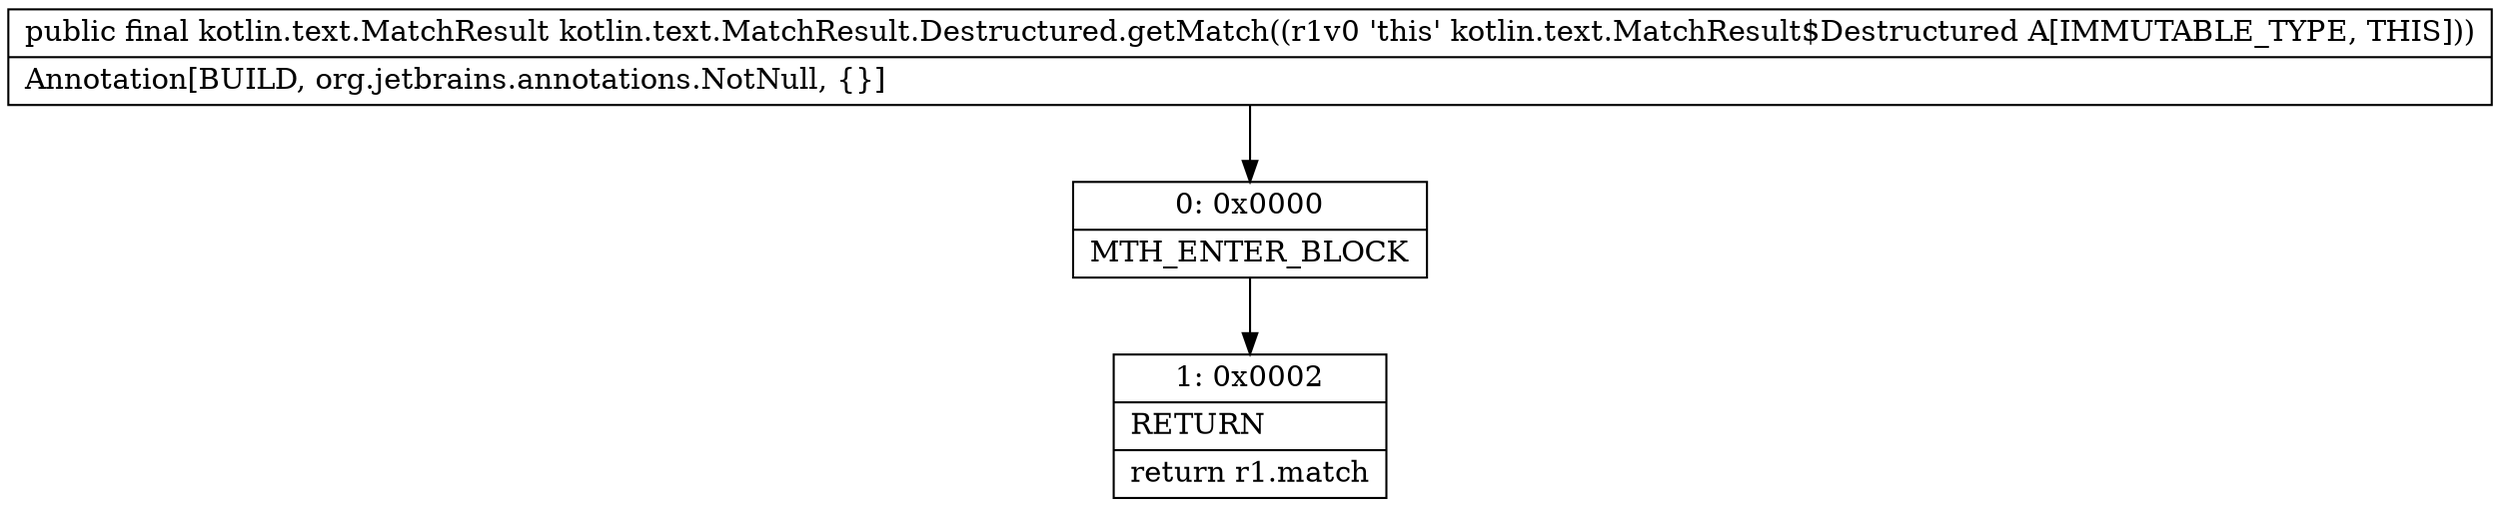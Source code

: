 digraph "CFG forkotlin.text.MatchResult.Destructured.getMatch()Lkotlin\/text\/MatchResult;" {
Node_0 [shape=record,label="{0\:\ 0x0000|MTH_ENTER_BLOCK\l}"];
Node_1 [shape=record,label="{1\:\ 0x0002|RETURN\l|return r1.match\l}"];
MethodNode[shape=record,label="{public final kotlin.text.MatchResult kotlin.text.MatchResult.Destructured.getMatch((r1v0 'this' kotlin.text.MatchResult$Destructured A[IMMUTABLE_TYPE, THIS]))  | Annotation[BUILD, org.jetbrains.annotations.NotNull, \{\}]\l}"];
MethodNode -> Node_0;
Node_0 -> Node_1;
}

